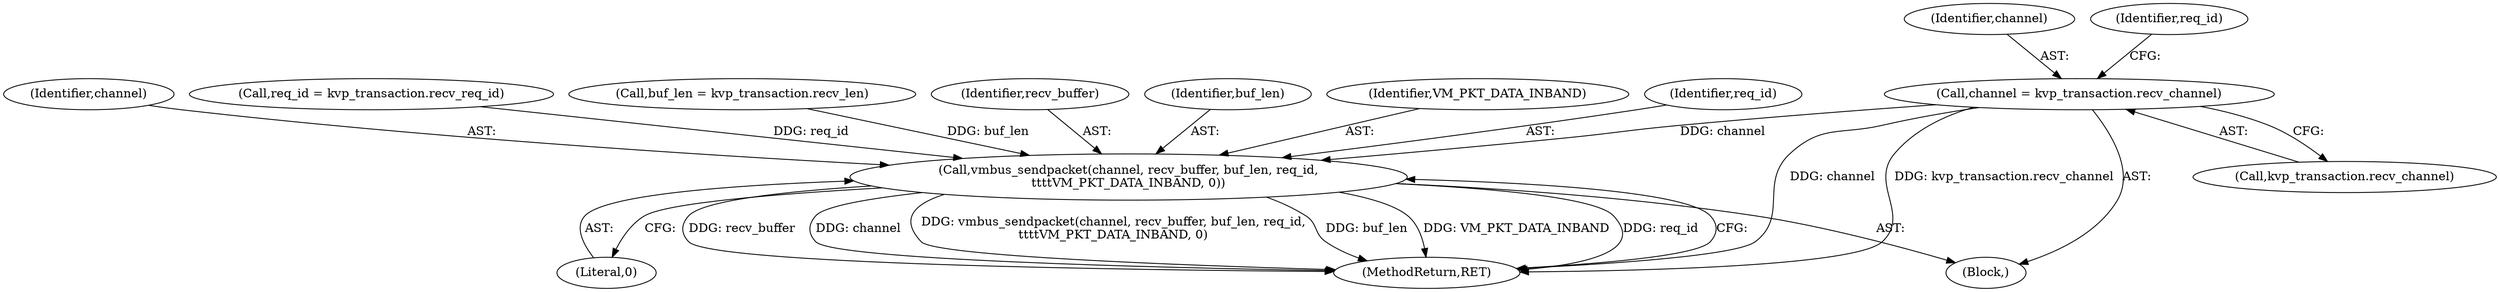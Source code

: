 digraph "0_linux_0720a06a7518c9d0c0125bd5d1f3b6264c55c3dd@API" {
"1000138" [label="(Call,channel = kvp_transaction.recv_channel)"];
"1000267" [label="(Call,vmbus_sendpacket(channel, recv_buffer, buf_len, req_id,\n\t\t\t\tVM_PKT_DATA_INBAND, 0))"];
"1000133" [label="(Call,buf_len = kvp_transaction.recv_len)"];
"1000274" [label="(MethodReturn,RET)"];
"1000269" [label="(Identifier,recv_buffer)"];
"1000114" [label="(Block,)"];
"1000270" [label="(Identifier,buf_len)"];
"1000272" [label="(Identifier,VM_PKT_DATA_INBAND)"];
"1000267" [label="(Call,vmbus_sendpacket(channel, recv_buffer, buf_len, req_id,\n\t\t\t\tVM_PKT_DATA_INBAND, 0))"];
"1000138" [label="(Call,channel = kvp_transaction.recv_channel)"];
"1000271" [label="(Identifier,req_id)"];
"1000268" [label="(Identifier,channel)"];
"1000140" [label="(Call,kvp_transaction.recv_channel)"];
"1000143" [label="(Call,req_id = kvp_transaction.recv_req_id)"];
"1000273" [label="(Literal,0)"];
"1000139" [label="(Identifier,channel)"];
"1000144" [label="(Identifier,req_id)"];
"1000138" -> "1000114"  [label="AST: "];
"1000138" -> "1000140"  [label="CFG: "];
"1000139" -> "1000138"  [label="AST: "];
"1000140" -> "1000138"  [label="AST: "];
"1000144" -> "1000138"  [label="CFG: "];
"1000138" -> "1000274"  [label="DDG: channel"];
"1000138" -> "1000274"  [label="DDG: kvp_transaction.recv_channel"];
"1000138" -> "1000267"  [label="DDG: channel"];
"1000267" -> "1000114"  [label="AST: "];
"1000267" -> "1000273"  [label="CFG: "];
"1000268" -> "1000267"  [label="AST: "];
"1000269" -> "1000267"  [label="AST: "];
"1000270" -> "1000267"  [label="AST: "];
"1000271" -> "1000267"  [label="AST: "];
"1000272" -> "1000267"  [label="AST: "];
"1000273" -> "1000267"  [label="AST: "];
"1000274" -> "1000267"  [label="CFG: "];
"1000267" -> "1000274"  [label="DDG: recv_buffer"];
"1000267" -> "1000274"  [label="DDG: channel"];
"1000267" -> "1000274"  [label="DDG: vmbus_sendpacket(channel, recv_buffer, buf_len, req_id,\n\t\t\t\tVM_PKT_DATA_INBAND, 0)"];
"1000267" -> "1000274"  [label="DDG: buf_len"];
"1000267" -> "1000274"  [label="DDG: VM_PKT_DATA_INBAND"];
"1000267" -> "1000274"  [label="DDG: req_id"];
"1000133" -> "1000267"  [label="DDG: buf_len"];
"1000143" -> "1000267"  [label="DDG: req_id"];
}
